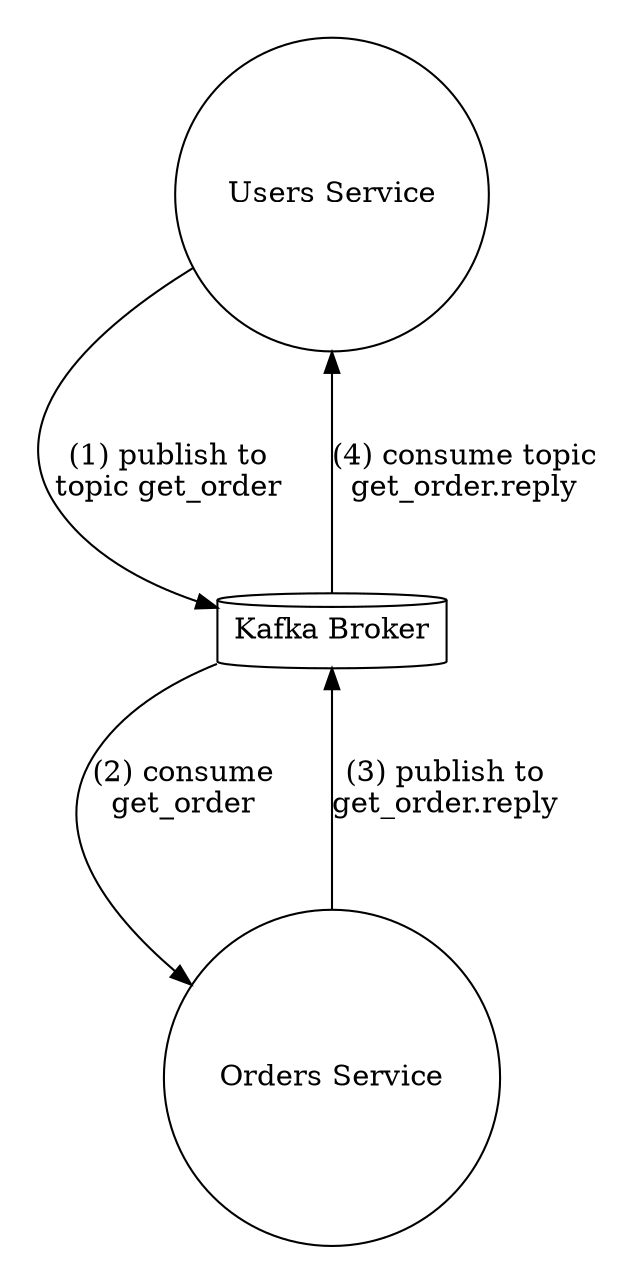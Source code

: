 digraph Workflows {
  graph [pad="0.25", nodesep="1.5", ranksep="1.2"]
  splines="TRUE";

  /* Entities */
  Users [label="Users Service", shape="circle"]
  Broker [label="Kafka Broker", shape="cylinder"]
  Orders [label="Orders Service", shape="circle"]

  
  /* Relationships */
  Users -> Broker[label="(1) publish to\ntopic get_order"]
  Broker -> Users[label="(4) consume topic\nget_order.reply"]

  Orders -> Broker[label="(3) publish to\nget_order.reply"]
  Broker -> Orders[label="(2) consume\nget_order"]

}
